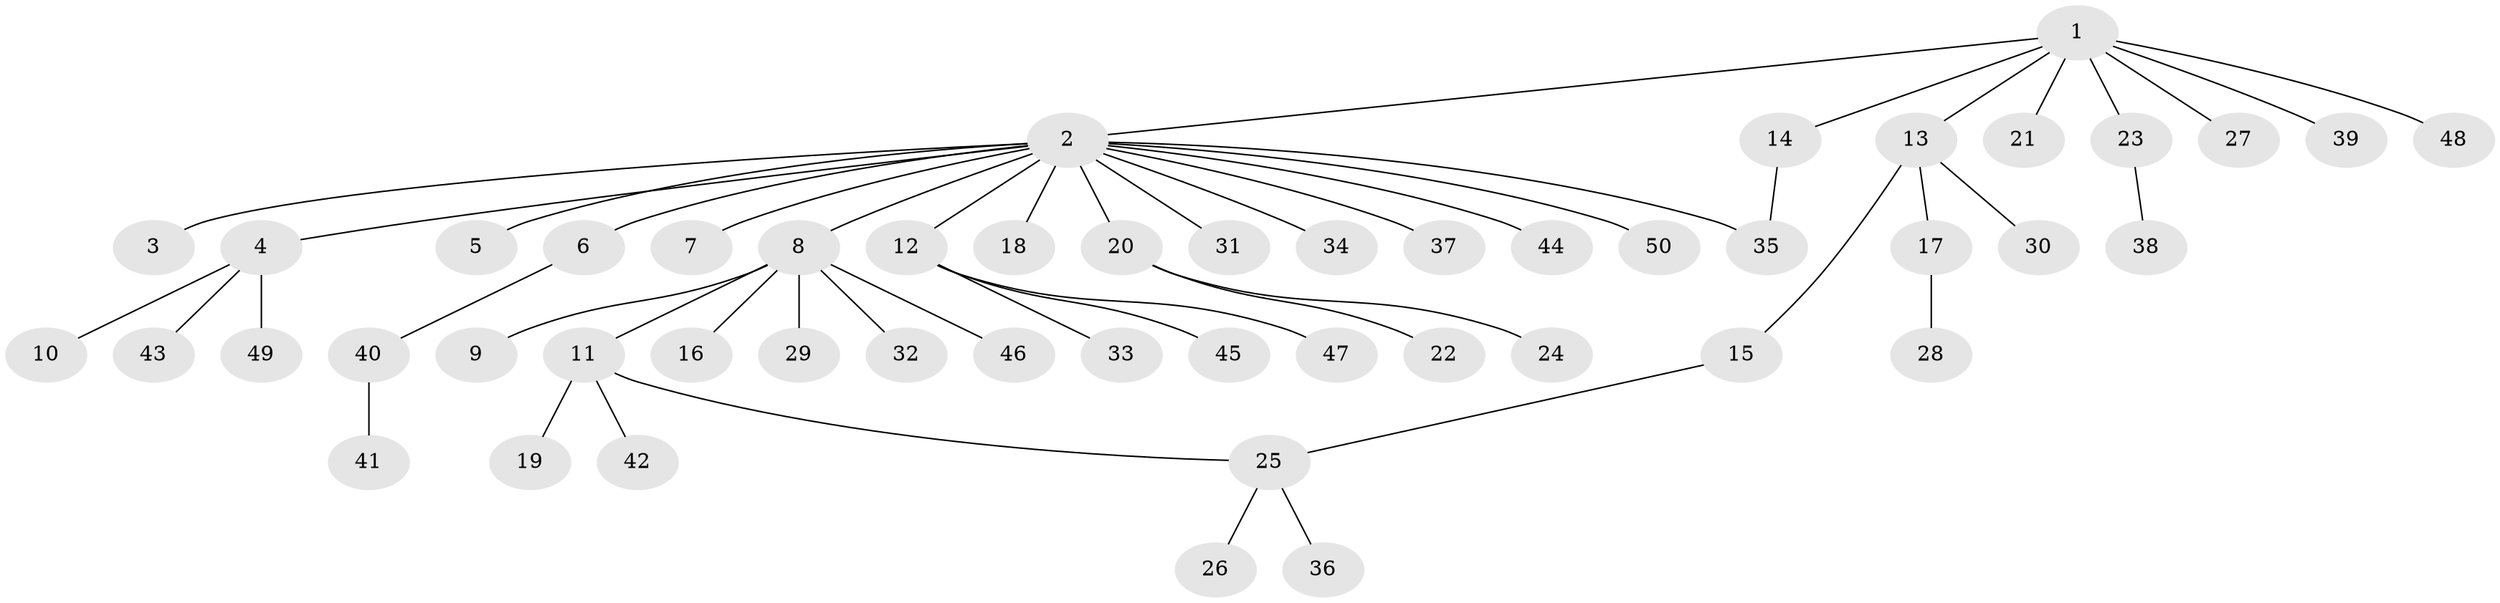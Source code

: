 // coarse degree distribution, {1: 0.7428571428571429, 2: 0.11428571428571428, 4: 0.05714285714285714, 16: 0.02857142857142857, 6: 0.05714285714285714}
// Generated by graph-tools (version 1.1) at 2025/50/03/04/25 21:50:57]
// undirected, 50 vertices, 51 edges
graph export_dot {
graph [start="1"]
  node [color=gray90,style=filled];
  1;
  2;
  3;
  4;
  5;
  6;
  7;
  8;
  9;
  10;
  11;
  12;
  13;
  14;
  15;
  16;
  17;
  18;
  19;
  20;
  21;
  22;
  23;
  24;
  25;
  26;
  27;
  28;
  29;
  30;
  31;
  32;
  33;
  34;
  35;
  36;
  37;
  38;
  39;
  40;
  41;
  42;
  43;
  44;
  45;
  46;
  47;
  48;
  49;
  50;
  1 -- 2;
  1 -- 13;
  1 -- 14;
  1 -- 21;
  1 -- 23;
  1 -- 27;
  1 -- 39;
  1 -- 48;
  2 -- 3;
  2 -- 4;
  2 -- 5;
  2 -- 6;
  2 -- 7;
  2 -- 8;
  2 -- 12;
  2 -- 18;
  2 -- 20;
  2 -- 31;
  2 -- 34;
  2 -- 35;
  2 -- 37;
  2 -- 44;
  2 -- 50;
  4 -- 10;
  4 -- 43;
  4 -- 49;
  6 -- 40;
  8 -- 9;
  8 -- 11;
  8 -- 16;
  8 -- 29;
  8 -- 32;
  8 -- 46;
  11 -- 19;
  11 -- 25;
  11 -- 42;
  12 -- 33;
  12 -- 45;
  12 -- 47;
  13 -- 15;
  13 -- 17;
  13 -- 30;
  14 -- 35;
  15 -- 25;
  17 -- 28;
  20 -- 22;
  20 -- 24;
  23 -- 38;
  25 -- 26;
  25 -- 36;
  40 -- 41;
}
